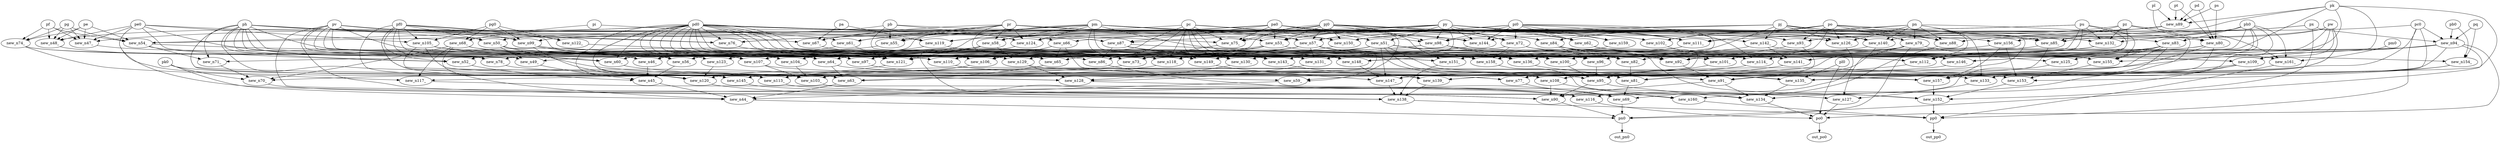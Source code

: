 digraph G {
    "new_n44_" -> "pn0";
    "new_n79_" -> "pn0";
    "new_n69_" -> "pn0";
    "new_n90_" -> "pn0";
    "new_n94_" -> "pn0";
    "new_n68_" -> "new_n44_";
    "new_n45_" -> "new_n44_";
    "pk0" -> "new_n44_";
    "new_n59_" -> "new_n44_";
    "new_n63_" -> "new_n44_";
    "new_n49_" -> "new_n45_";
    "new_n46_" -> "new_n45_";
    "new_n52_" -> "new_n45_";
    "new_n56_" -> "new_n45_";
    "pr" -> "new_n46_";
    "pc" -> "new_n46_";
    "new_n47_" -> "new_n46_";
    "pm" -> "new_n46_";
    "new_n48_" -> "new_n46_";
    "pb" -> "new_n47_";
    "pe" -> "new_n47_";
    "pf" -> "new_n47_";
    "pg" -> "new_n47_";
    "pe0" -> "new_n47_";
    "pe" -> "new_n48_";
    "pf" -> "new_n48_";
    "pg" -> "new_n48_";
    "pd0" -> "new_n48_";
    "pe0" -> "new_n48_";
    "pv" -> "new_n49_";
    "new_n51_" -> "new_n49_";
    "new_n50_" -> "new_n49_";
    "pj0" -> "new_n50_";
    "pf0" -> "new_n50_";
    "ph" -> "new_n50_";
    "pa0" -> "new_n51_";
    "py" -> "new_n51_";
    "ph" -> "new_n52_";
    "pf0" -> "new_n52_";
    "new_n53_" -> "new_n52_";
    "new_n55_" -> "new_n52_";
    "new_n54_" -> "new_n52_";
    "pa0" -> "new_n53_";
    "ph" -> "new_n53_";
    "py" -> "new_n53_";
    "pi0" -> "new_n53_";
    "pj0" -> "new_n53_";
    "pd0" -> "new_n54_";
    "pc" -> "new_n54_";
    "pe" -> "new_n54_";
    "pf" -> "new_n54_";
    "pg" -> "new_n54_";
    "pb" -> "new_n55_";
    "pr" -> "new_n55_";
    "pm" -> "new_n55_";
    "new_n58_" -> "new_n56_";
    "new_n57_" -> "new_n56_";
    "pd0" -> "new_n56_";
    "pe0" -> "new_n56_";
    "ph" -> "new_n56_";
    "pj0" -> "new_n57_";
    "py" -> "new_n57_";
    "pm" -> "new_n57_";
    "pr" -> "new_n57_";
    "pi0" -> "new_n57_";
    "pm" -> "new_n58_";
    "pr" -> "new_n58_";
    "py" -> "new_n58_";
    "pa0" -> "new_n58_";
    "pj0" -> "new_n59_";
    "new_n62_" -> "new_n59_";
    "new_n60_" -> "new_n59_";
    "pd0" -> "new_n60_";
    "pe0" -> "new_n60_";
    "pf0" -> "new_n60_";
    "new_n61_" -> "new_n60_";
    "pm" -> "new_n61_";
    "pr" -> "new_n61_";
    "pi" -> "new_n61_";
    "pi0" -> "new_n62_";
    "pa0" -> "new_n62_";
    "py" -> "new_n62_";
    "new_n64_" -> "new_n63_";
    "pj" -> "new_n63_";
    "ph" -> "new_n63_";
    "pf0" -> "new_n63_";
    "new_n65_" -> "new_n63_";
    "pv" -> "new_n64_";
    "pd0" -> "new_n64_";
    "new_n57_" -> "new_n64_";
    "new_n58_" -> "new_n64_";
    "new_n66_" -> "new_n65_";
    "new_n57_" -> "new_n65_";
    "new_n51_" -> "new_n65_";
    "new_n67_" -> "new_n65_";
    "pd0" -> "new_n65_";
    "pv" -> "new_n66_";
    "pu" -> "new_n66_";
    "pm" -> "new_n67_";
    "pr" -> "new_n67_";
    "pv" -> "new_n67_";
    "pa" -> "new_n67_";
    "pg0" -> "new_n68_";
    "pi" -> "new_n68_";
    "new_n86_" -> "new_n69_";
    "new_n70_" -> "new_n69_";
    "new_n88_" -> "new_n69_";
    "new_n77_" -> "new_n69_";
    "new_n81_" -> "new_n69_";
    "new_n73_" -> "new_n70_";
    "new_n71_" -> "new_n70_";
    "new_n68_" -> "new_n70_";
    "pk0" -> "new_n70_";
    "new_n72_" -> "new_n71_";
    "ph" -> "new_n71_";
    "new_n54_" -> "new_n71_";
    "pj0" -> "new_n72_";
    "py" -> "new_n72_";
    "pi0" -> "new_n72_";
    "new_n76_" -> "new_n73_";
    "new_n75_" -> "new_n73_";
    "py" -> "new_n73_";
    "new_n74_" -> "new_n73_";
    "pe" -> "new_n74_";
    "pf" -> "new_n74_";
    "pg" -> "new_n74_";
    "pi0" -> "new_n75_";
    "pa0" -> "new_n75_";
    "pd0" -> "new_n75_";
    "pj0" -> "new_n75_";
    "pc" -> "new_n75_";
    "ph" -> "new_n76_";
    "pj0" -> "new_n76_";
    "pv" -> "new_n76_";
    "pa0" -> "new_n76_";
    "pd0" -> "new_n76_";
    "new_n64_" -> "new_n77_";
    "new_n80_" -> "new_n77_";
    "new_n78_" -> "new_n77_";
    "pk" -> "new_n77_";
    "new_n79_" -> "new_n78_";
    "pf0" -> "new_n78_";
    "ph" -> "new_n78_";
    "pn" -> "new_n79_";
    "po" -> "new_n79_";
    "pl" -> "new_n80_";
    "pt" -> "new_n80_";
    "pd" -> "new_n80_";
    "ps" -> "new_n80_";
    "pn" -> "new_n80_";
    "new_n79_" -> "new_n81_";
    "new_n57_" -> "new_n81_";
    "new_n85_" -> "new_n81_";
    "new_n82_" -> "new_n81_";
    "new_n51_" -> "new_n82_";
    "new_n83_" -> "new_n82_";
    "new_n84_" -> "new_n82_";
    "ph0" -> "new_n83_";
    "po" -> "new_n83_";
    "pn" -> "new_n84_";
    "po" -> "new_n84_";
    "pr" -> "new_n84_";
    "pm" -> "new_n84_";
    "po" -> "new_n85_";
    "pz" -> "new_n85_";
    "pv" -> "new_n85_";
    "ph0" -> "new_n85_";
    "pv" -> "new_n86_";
    "new_n87_" -> "new_n86_";
    "pc" -> "new_n86_";
    "pa0" -> "new_n87_";
    "py" -> "new_n87_";
    "pd0" -> "new_n87_";
    "po" -> "new_n88_";
    "new_n89_" -> "new_n88_";
    "pj" -> "new_n88_";
    "pr" -> "new_n88_";
    "pn" -> "new_n88_";
    "pt" -> "new_n89_";
    "pl" -> "new_n89_";
    "pd" -> "new_n89_";
    "ps" -> "new_n89_";
    "pk" -> "new_n89_";
    "new_n91_" -> "new_n90_";
    "new_n103_" -> "new_n90_";
    "new_n113_" -> "new_n90_";
    "new_n108_" -> "new_n90_";
    "new_n95_" -> "new_n90_";
    "new_n51_" -> "new_n91_";
    "new_n93_" -> "new_n91_";
    "new_n92_" -> "new_n91_";
    "new_n94_" -> "new_n91_";
    "new_n84_" -> "new_n92_";
    "pw" -> "new_n92_";
    "new_n93_" -> "new_n92_";
    "new_n72_" -> "new_n92_";
    "pd0" -> "new_n92_";
    "pm" -> "new_n93_";
    "pr" -> "new_n93_";
    "po" -> "new_n93_";
    "ph0" -> "new_n93_";
    "pz" -> "new_n93_";
    "pq" -> "new_n94_";
    "pb0" -> "new_n94_";
    "pc0" -> "new_n94_";
    "px" -> "new_n94_";
    "new_n97_" -> "new_n95_";
    "new_n96_" -> "new_n95_";
    "pw" -> "new_n95_";
    "new_n101_" -> "new_n95_";
    "new_n100_" -> "new_n95_";
    "new_n87_" -> "new_n96_";
    "new_n84_" -> "new_n96_";
    "new_n94_" -> "new_n96_";
    "new_n98_" -> "new_n97_";
    "new_n99_" -> "new_n97_";
    "pd0" -> "new_n97_";
    "px" -> "new_n98_";
    "pa0" -> "new_n98_";
    "pj0" -> "new_n98_";
    "py" -> "new_n98_";
    "pi0" -> "new_n98_";
    "pc0" -> "new_n99_";
    "pe0" -> "new_n99_";
    "pf0" -> "new_n99_";
    "pg0" -> "new_n99_";
    "new_n98_" -> "new_n100_";
    "pd0" -> "new_n100_";
    "new_n99_" -> "new_n100_";
    "ph0" -> "new_n100_";
    "pz" -> "new_n100_";
    "pu" -> "new_n101_";
    "pv" -> "new_n101_";
    "new_n102_" -> "new_n101_";
    "new_n87_" -> "new_n101_";
    "new_n94_" -> "new_n101_";
    "po" -> "new_n102_";
    "pn" -> "new_n102_";
    "pm" -> "new_n102_";
    "pc" -> "new_n102_";
    "new_n107_" -> "new_n103_";
    "pk0" -> "new_n103_";
    "new_n106_" -> "new_n103_";
    "new_n104_" -> "new_n103_";
    "pc0" -> "new_n103_";
    "new_n98_" -> "new_n104_";
    "new_n105_" -> "new_n104_";
    "pe0" -> "new_n105_";
    "pf0" -> "new_n105_";
    "pg0" -> "new_n105_";
    "pd0" -> "new_n106_";
    "new_n66_" -> "new_n106_";
    "new_n85_" -> "new_n106_";
    "ph" -> "new_n107_";
    "pj0" -> "new_n107_";
    "pd0" -> "new_n107_";
    "new_n98_" -> "new_n107_";
    "new_n105_" -> "new_n107_";
    "new_n66_" -> "new_n108_";
    "new_n109_" -> "new_n108_";
    "new_n112_" -> "new_n108_";
    "new_n110_" -> "new_n108_";
    "pw" -> "new_n109_";
    "new_n84_" -> "new_n109_";
    "new_n94_" -> "new_n109_";
    "new_n87_" -> "new_n109_";
    "pd0" -> "new_n110_";
    "new_n111_" -> "new_n110_";
    "new_n99_" -> "new_n110_";
    "ph0" -> "new_n110_";
    "py" -> "new_n111_";
    "px" -> "new_n111_";
    "pj0" -> "new_n111_";
    "pi0" -> "new_n111_";
    "po" -> "new_n111_";
    "pd0" -> "new_n112_";
    "pn" -> "new_n112_";
    "new_n94_" -> "new_n112_";
    "new_n57_" -> "new_n112_";
    "new_n83_" -> "new_n112_";
    "pd0" -> "new_n113_";
    "new_n99_" -> "new_n113_";
    "new_n114_" -> "new_n113_";
    "ph0" -> "new_n113_";
    "pi0" -> "new_n114_";
    "new_n51_" -> "new_n114_";
    "po" -> "new_n114_";
    "new_n116_" -> "po0";
    "pl0" -> "po0";
    "new_n127_" -> "po0";
    "new_n134_" -> "po0";
    "new_n94_" -> "po0";
    "new_n124_" -> "new_n116_";
    "new_n120_" -> "new_n116_";
    "new_n126_" -> "new_n116_";
    "new_n117_" -> "new_n116_";
    "new_n125_" -> "new_n116_";
    "new_n118_" -> "new_n117_";
    "new_n68_" -> "new_n117_";
    "new_n74_" -> "new_n117_";
    "new_n53_" -> "new_n118_";
    "pc" -> "new_n118_";
    "new_n51_" -> "new_n118_";
    "new_n119_" -> "new_n118_";
    "pd0" -> "new_n118_";
    "ph" -> "new_n119_";
    "pj0" -> "new_n119_";
    "pa" -> "new_n119_";
    "pu" -> "new_n119_";
    "new_n121_" -> "new_n120_";
    "pd0" -> "new_n120_";
    "new_n123_" -> "new_n120_";
    "pe0" -> "new_n120_";
    "new_n58_" -> "new_n121_";
    "new_n57_" -> "new_n121_";
    "new_n61_" -> "new_n121_";
    "new_n53_" -> "new_n121_";
    "new_n122_" -> "new_n121_";
    "pg0" -> "new_n122_";
    "pf0" -> "new_n122_";
    "new_n68_" -> "new_n123_";
    "new_n58_" -> "new_n123_";
    "new_n119_" -> "new_n123_";
    "pj" -> "new_n124_";
    "new_n89_" -> "new_n124_";
    "pr" -> "new_n124_";
    "pb" -> "new_n124_";
    "pm" -> "new_n124_";
    "new_n79_" -> "new_n125_";
    "new_n83_" -> "new_n125_";
    "pr" -> "new_n126_";
    "pj" -> "new_n126_";
    "po" -> "new_n126_";
    "pn" -> "new_n126_";
    "new_n79_" -> "new_n127_";
    "new_n128_" -> "new_n127_";
    "new_n133_" -> "new_n127_";
    "ph" -> "new_n128_";
    "pf0" -> "new_n128_";
    "new_n129_" -> "new_n128_";
    "new_n130_" -> "new_n128_";
    "new_n131_" -> "new_n128_";
    "pd0" -> "new_n129_";
    "new_n57_" -> "new_n129_";
    "new_n58_" -> "new_n129_";
    "pr" -> "new_n130_";
    "pu" -> "new_n130_";
    "new_n87_" -> "new_n130_";
    "pc" -> "new_n130_";
    "pu" -> "new_n131_";
    "pf0" -> "new_n131_";
    "ph" -> "new_n131_";
    "new_n132_" -> "new_n131_";
    "new_n57_" -> "new_n131_";
    "pu" -> "new_n132_";
    "ph0" -> "new_n132_";
    "pz" -> "new_n132_";
    "pv" -> "new_n132_";
    "pd0" -> "new_n132_";
    "new_n129_" -> "new_n133_";
    "pn" -> "new_n133_";
    "pz" -> "new_n133_";
    "ph0" -> "new_n133_";
    "pv" -> "new_n134_";
    "new_n109_" -> "new_n134_";
    "new_n135_" -> "new_n134_";
    "new_n91_" -> "new_n134_";
    "new_n95_" -> "new_n134_";
    "new_n83_" -> "new_n135_";
    "new_n107_" -> "new_n135_";
    "pl0" -> "new_n135_";
    "new_n136_" -> "new_n135_";
    "pc0" -> "new_n135_";
    "new_n98_" -> "new_n136_";
    "new_n132_" -> "new_n136_";
    "new_n105_" -> "new_n136_";
    "new_n138_" -> "pp0";
    "new_n161_" -> "pp0";
    "new_n152_" -> "pp0";
    "new_n160_" -> "pp0";
    "pc0" -> "pp0";
    "new_n145_" -> "new_n138_";
    "new_n147_" -> "new_n138_";
    "pe0" -> "new_n138_";
    "new_n151_" -> "new_n138_";
    "new_n139_" -> "new_n138_";
    "new_n140_" -> "new_n139_";
    "new_n50_" -> "new_n139_";
    "new_n141_" -> "new_n139_";
    "new_n143_" -> "new_n139_";
    "pn" -> "new_n140_";
    "new_n89_" -> "new_n140_";
    "pj" -> "new_n140_";
    "pm" -> "new_n140_";
    "pb" -> "new_n140_";
    "pb" -> "new_n141_";
    "pm" -> "new_n141_";
    "pk" -> "new_n141_";
    "new_n80_" -> "new_n141_";
    "new_n142_" -> "new_n141_";
    "pj0" -> "new_n142_";
    "pj" -> "new_n142_";
    "new_n144_" -> "new_n143_";
    "pc" -> "new_n143_";
    "new_n74_" -> "new_n143_";
    "pi0" -> "new_n144_";
    "pw" -> "new_n144_";
    "pa0" -> "new_n144_";
    "pd0" -> "new_n144_";
    "py" -> "new_n144_";
    "ph" -> "new_n145_";
    "pf0" -> "new_n145_";
    "new_n146_" -> "new_n145_";
    "new_n53_" -> "new_n145_";
    "pd0" -> "new_n145_";
    "pk" -> "new_n146_";
    "new_n80_" -> "new_n146_";
    "new_n142_" -> "new_n146_";
    "new_n62_" -> "new_n146_";
    "new_n148_" -> "new_n147_";
    "new_n80_" -> "new_n147_";
    "new_n149_" -> "new_n147_";
    "pw" -> "new_n147_";
    "new_n51_" -> "new_n147_";
    "new_n50_" -> "new_n148_";
    "pk" -> "new_n148_";
    "pc" -> "new_n148_";
    "new_n142_" -> "new_n148_";
    "pm" -> "new_n148_";
    "pm" -> "new_n149_";
    "pj" -> "new_n149_";
    "new_n50_" -> "new_n149_";
    "pc" -> "new_n149_";
    "new_n150_" -> "new_n149_";
    "pm" -> "new_n150_";
    "pc" -> "new_n150_";
    "pk" -> "new_n150_";
    "pj0" -> "new_n150_";
    "pj" -> "new_n150_";
    "new_n140_" -> "new_n151_";
    "pi0" -> "new_n151_";
    "ph" -> "new_n151_";
    "pj0" -> "new_n151_";
    "new_n54_" -> "new_n151_";
    "new_n158_" -> "new_n152_";
    "px" -> "new_n152_";
    "new_n72_" -> "new_n152_";
    "new_n153_" -> "new_n152_";
    "new_n157_" -> "new_n152_";
    "new_n154_" -> "new_n153_";
    "new_n105_" -> "new_n153_";
    "new_n156_" -> "new_n153_";
    "new_n155_" -> "new_n153_";
    "pq" -> "new_n154_";
    "pb0" -> "new_n154_";
    "new_n84_" -> "new_n154_";
    "pu" -> "new_n155_";
    "pv" -> "new_n155_";
    "pd0" -> "new_n155_";
    "new_n83_" -> "new_n155_";
    "pw" -> "new_n155_";
    "pw" -> "new_n156_";
    "pd0" -> "new_n156_";
    "new_n156_" -> "new_n157_";
    "new_n105_" -> "new_n157_";
    "new_n154_" -> "new_n157_";
    "new_n51_" -> "new_n157_";
    "new_n83_" -> "new_n157_";
    "new_n159_" -> "new_n158_";
    "new_n51_" -> "new_n158_";
    "new_n72_" -> "new_n158_";
    "new_n105_" -> "new_n158_";
    "new_n156_" -> "new_n158_";
    "py" -> "new_n159_";
    "pi0" -> "new_n159_";
    "pv" -> "new_n160_";
    "new_n109_" -> "new_n160_";
    "new_n108_" -> "new_n160_";
    "pz" -> "new_n161_";
    "ph0" -> "new_n161_";
    "new_n68_" -> "new_n161_";
    "pm0" -> "new_n161_";
    "pn0" -> "out_pn0";
    "po0" -> "out_po0";
    "pp0" -> "out_pp0";
}

